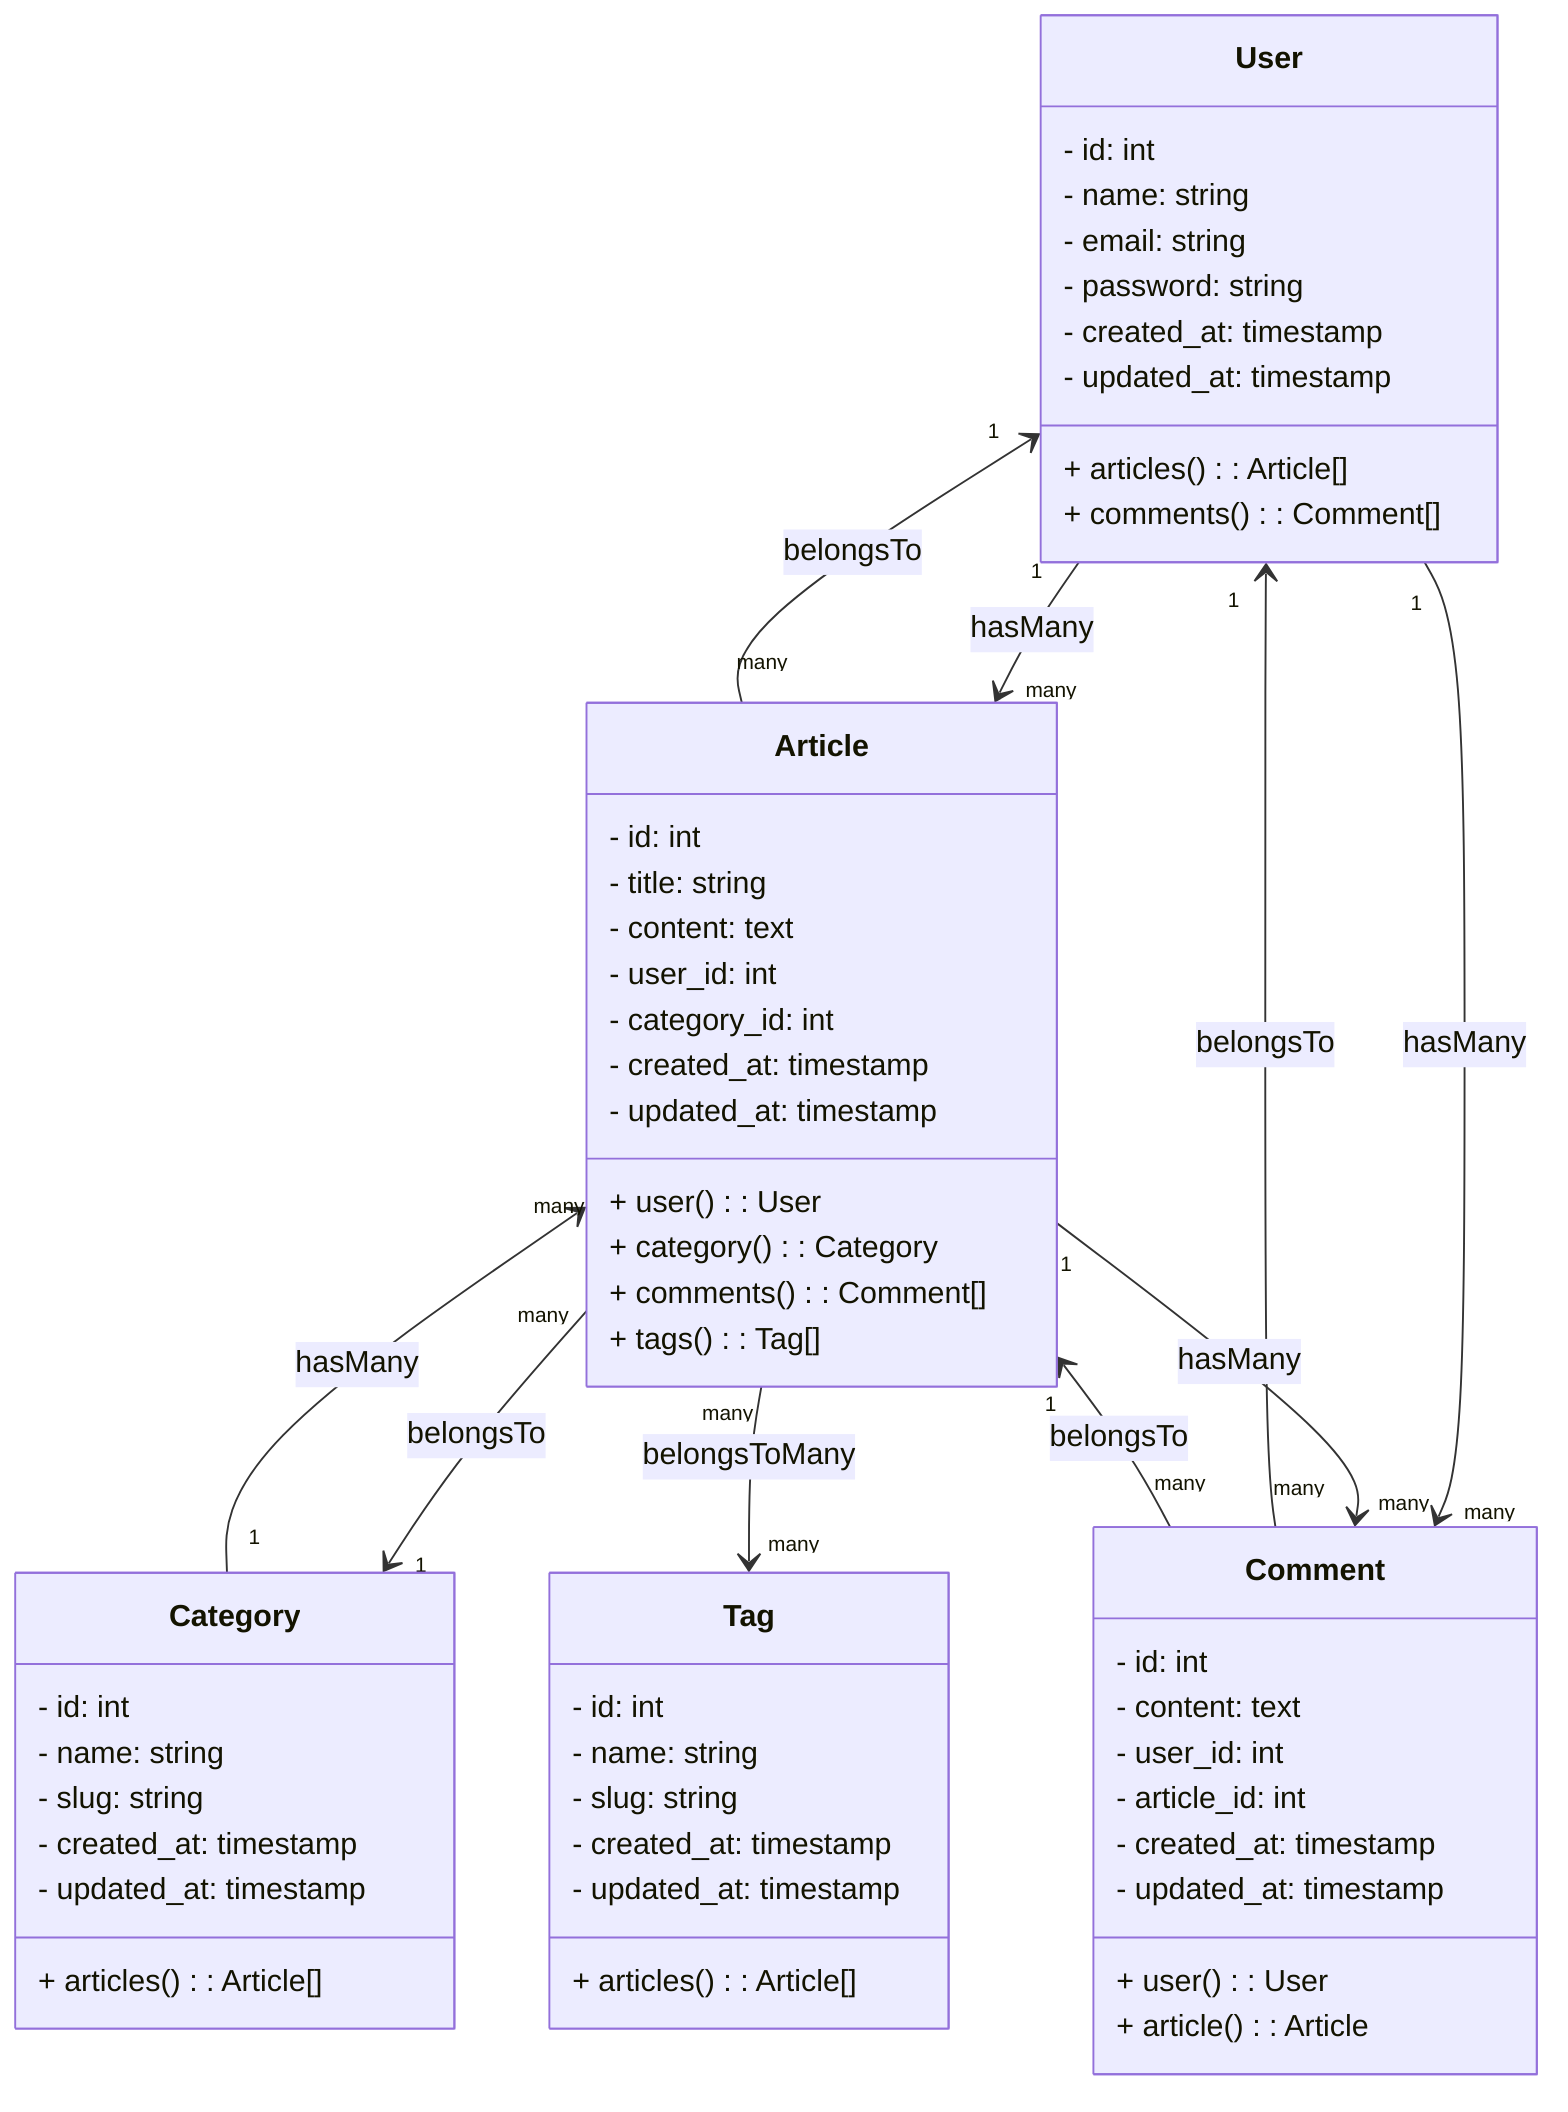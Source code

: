 classDiagram
    class User {
        - id: int
        - name: string
        - email: string
        - password: string
        - created_at: timestamp
        - updated_at: timestamp
        + articles(): Article[]
        + comments(): Comment[]
    }

    class Article {
        - id: int
        - title: string
        - content: text
        - user_id: int
        - category_id: int
        - created_at: timestamp
        - updated_at: timestamp
        + user(): User
        + category(): Category
        + comments(): Comment[]
        + tags(): Tag[]
    }

    class Category {
        - id: int
        - name: string
        - slug: string
        - created_at: timestamp
        - updated_at: timestamp
        + articles(): Article[]
    }

    class Tag {
        - id: int
        - name: string
        - slug: string
        - created_at: timestamp
        - updated_at: timestamp
        + articles(): Article[]
    }

    class Comment {
        - id: int
        - content: text
        - user_id: int
        - article_id: int
        - created_at: timestamp
        - updated_at: timestamp
        + user(): User
        + article(): Article
    }

    %% Relations
    User "1" --> "many" Article : hasMany
    User "1" --> "many" Comment : hasMany
    Article "many" --> "1" User : belongsTo
    Article "many" --> "1" Category : belongsTo
    Article "1" --> "many" Comment : hasMany
    Article "many" --> "many" Tag : belongsToMany
    Category "1" --> "many" Article : hasMany
    Comment "many" --> "1" User : belongsTo
    Comment "many" --> "1" Article : belongsTo